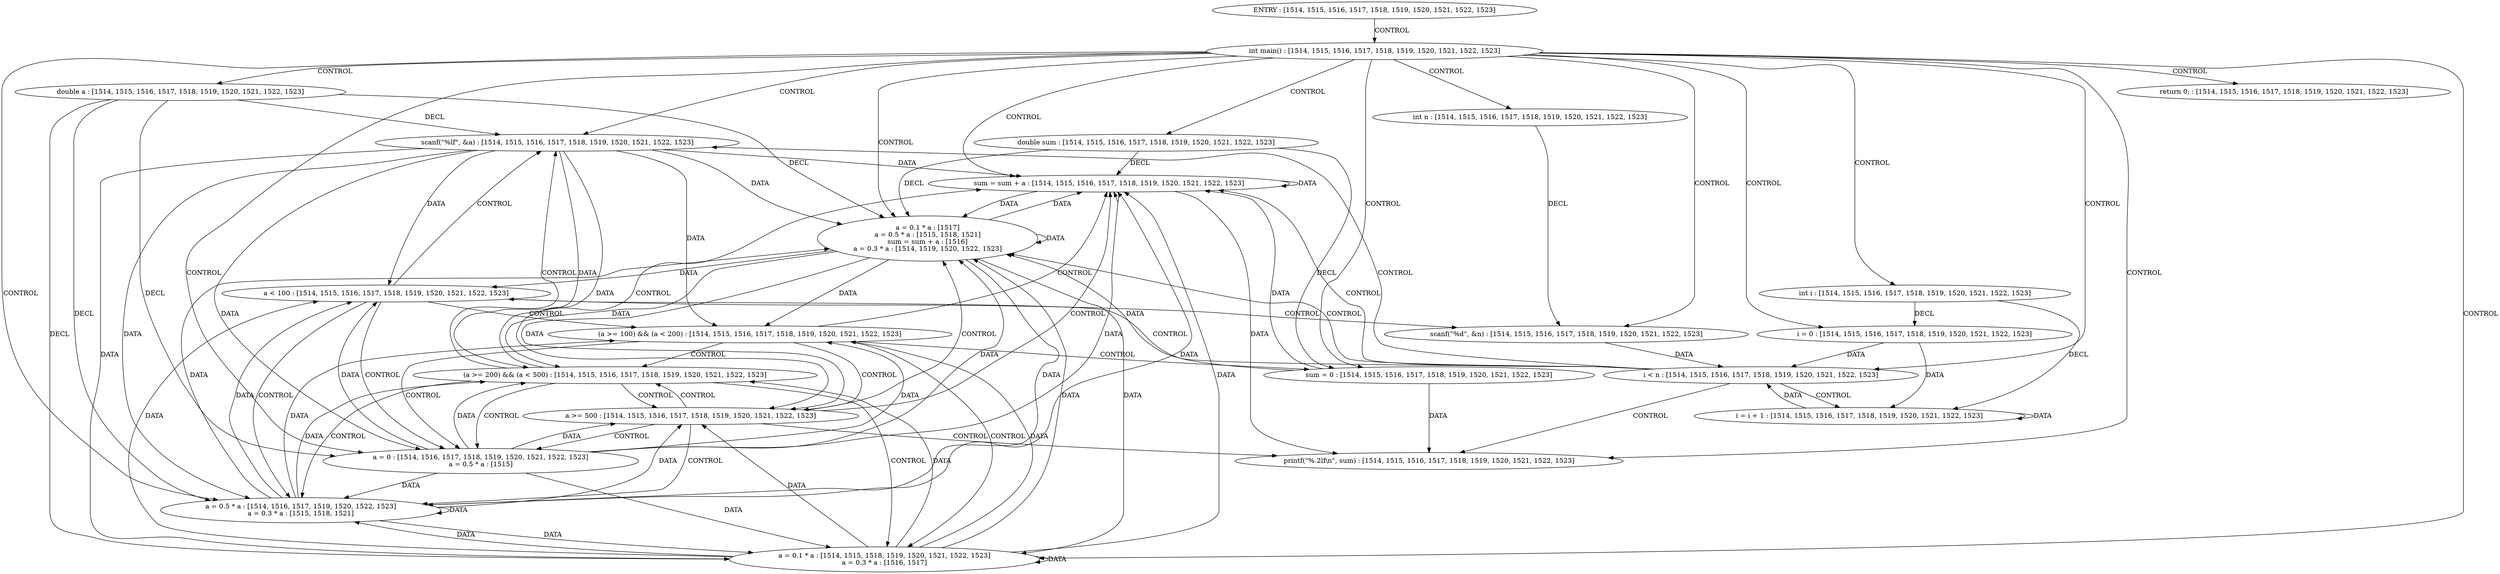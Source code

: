 digraph G {
  1 [ label="scanf(\"%lf\", &a) : [1514, 1515, 1516, 1517, 1518, 1519, 1520, 1521, 1522, 1523]
" ];
  2 [ label="scanf(\"%d\", &n) : [1514, 1515, 1516, 1517, 1518, 1519, 1520, 1521, 1522, 1523]
" ];
  3 [ label="printf(\"%.2lf\\n\", sum) : [1514, 1515, 1516, 1517, 1518, 1519, 1520, 1521, 1522, 1523]
" ];
  4 [ label="ENTRY : [1514, 1515, 1516, 1517, 1518, 1519, 1520, 1521, 1522, 1523]
" ];
  5 [ label="double a : [1514, 1515, 1516, 1517, 1518, 1519, 1520, 1521, 1522, 1523]
" ];
  6 [ label="int i : [1514, 1515, 1516, 1517, 1518, 1519, 1520, 1521, 1522, 1523]
" ];
  7 [ label="double sum : [1514, 1515, 1516, 1517, 1518, 1519, 1520, 1521, 1522, 1523]
" ];
  8 [ label="int n : [1514, 1515, 1516, 1517, 1518, 1519, 1520, 1521, 1522, 1523]
" ];
  9 [ label="sum = 0 : [1514, 1515, 1516, 1517, 1518, 1519, 1520, 1521, 1522, 1523]
" ];
  10 [ label="sum = sum + a : [1514, 1515, 1516, 1517, 1518, 1519, 1520, 1521, 1522, 1523]
" ];
  11 [ label="a = 0.1 * a : [1514, 1515, 1518, 1519, 1520, 1521, 1522, 1523]
a = 0.3 * a : [1516, 1517]
" ];
  12 [ label="a = 0 : [1514, 1516, 1517, 1518, 1519, 1520, 1521, 1522, 1523]
a = 0.5 * a : [1515]
" ];
  13 [ label="i = 0 : [1514, 1515, 1516, 1517, 1518, 1519, 1520, 1521, 1522, 1523]
" ];
  14 [ label="i = i + 1 : [1514, 1515, 1516, 1517, 1518, 1519, 1520, 1521, 1522, 1523]
" ];
  15 [ label="a = 0.5 * a : [1514, 1516, 1517, 1519, 1520, 1522, 1523]
a = 0.3 * a : [1515, 1518, 1521]
" ];
  16 [ label="a = 0.1 * a : [1517]
a = 0.5 * a : [1515, 1518, 1521]
sum = sum + a : [1516]
a = 0.3 * a : [1514, 1519, 1520, 1522, 1523]
" ];
  17 [ label="(a >= 100) && (a < 200) : [1514, 1515, 1516, 1517, 1518, 1519, 1520, 1521, 1522, 1523]
" ];
  18 [ label="return 0; : [1514, 1515, 1516, 1517, 1518, 1519, 1520, 1521, 1522, 1523]
" ];
  19 [ label="a >= 500 : [1514, 1515, 1516, 1517, 1518, 1519, 1520, 1521, 1522, 1523]
" ];
  20 [ label="(a >= 200) && (a < 500) : [1514, 1515, 1516, 1517, 1518, 1519, 1520, 1521, 1522, 1523]
" ];
  21 [ label="i < n : [1514, 1515, 1516, 1517, 1518, 1519, 1520, 1521, 1522, 1523]
" ];
  22 [ label="int main() : [1514, 1515, 1516, 1517, 1518, 1519, 1520, 1521, 1522, 1523]
" ];
  23 [ label="a < 100 : [1514, 1515, 1516, 1517, 1518, 1519, 1520, 1521, 1522, 1523]
" ];
  4 -> 22 [ label="CONTROL" ];
  22 -> 6 [ label="CONTROL" ];
  22 -> 8 [ label="CONTROL" ];
  22 -> 5 [ label="CONTROL" ];
  22 -> 7 [ label="CONTROL" ];
  22 -> 9 [ label="CONTROL" ];
  22 -> 2 [ label="CONTROL" ];
  22 -> 13 [ label="CONTROL" ];
  22 -> 21 [ label="CONTROL" ];
  22 -> 3 [ label="CONTROL" ];
  22 -> 18 [ label="CONTROL" ];
  21 -> 1 [ label="CONTROL" ];
  21 -> 23 [ label="CONTROL" ];
  21 -> 16 [ label="CONTROL" ];
  21 -> 14 [ label="CONTROL" ];
  23 -> 12 [ label="CONTROL" ];
  23 -> 17 [ label="CONTROL" ];
  17 -> 11 [ label="CONTROL" ];
  17 -> 20 [ label="CONTROL" ];
  20 -> 15 [ label="CONTROL" ];
  20 -> 19 [ label="CONTROL" ];
  19 -> 10 [ label="CONTROL" ];
  9 -> 10 [ label="DATA" ];
  9 -> 3 [ label="DATA" ];
  2 -> 21 [ label="DATA" ];
  13 -> 21 [ label="DATA" ];
  13 -> 14 [ label="DATA" ];
  1 -> 23 [ label="DATA" ];
  1 -> 12 [ label="DATA" ];
  1 -> 17 [ label="DATA" ];
  1 -> 11 [ label="DATA" ];
  1 -> 20 [ label="DATA" ];
  1 -> 15 [ label="DATA" ];
  1 -> 19 [ label="DATA" ];
  1 -> 10 [ label="DATA" ];
  1 -> 16 [ label="DATA" ];
  12 -> 16 [ label="DATA" ];
  11 -> 16 [ label="DATA" ];
  15 -> 16 [ label="DATA" ];
  10 -> 10 [ label="DATA" ];
  10 -> 3 [ label="DATA" ];
  14 -> 21 [ label="DATA" ];
  14 -> 14 [ label="DATA" ];
  6 -> 14 [ label="DECL" ];
  6 -> 13 [ label="DECL" ];
  8 -> 2 [ label="DECL" ];
  5 -> 16 [ label="DECL" ];
  5 -> 1 [ label="DECL" ];
  5 -> 12 [ label="DECL" ];
  5 -> 11 [ label="DECL" ];
  5 -> 15 [ label="DECL" ];
  7 -> 10 [ label="DECL" ];
  7 -> 9 [ label="DECL" ];
  22 -> 16 [ label="CONTROL" ];
  21 -> 3 [ label="CONTROL" ];
  17 -> 10 [ label="CONTROL" ];
  20 -> 11 [ label="CONTROL" ];
  19 -> 15 [ label="CONTROL" ];
  9 -> 16 [ label="DATA" ];
  10 -> 16 [ label="DATA" ];
  7 -> 16 [ label="DECL" ];
  22 -> 10 [ label="CONTROL" ];
  17 -> 19 [ label="CONTROL" ];
  19 -> 16 [ label="CONTROL" ];
  19 -> 20 [ label="CONTROL" ];
  12 -> 10 [ label="DATA" ];
  11 -> 10 [ label="DATA" ];
  16 -> 10 [ label="DATA" ];
  15 -> 10 [ label="DATA" ];
  21 -> 10 [ label="CONTROL" ];
  23 -> 1 [ label="CONTROL" ];
  17 -> 12 [ label="CONTROL" ];
  16 -> 16 [ label="DATA" ];
  16 -> 23 [ label="DATA" ];
  16 -> 17 [ label="DATA" ];
  16 -> 20 [ label="DATA" ];
  16 -> 11 [ label="DATA" ];
  16 -> 19 [ label="DATA" ];
  16 -> 15 [ label="DATA" ];
  20 -> 10 [ label="CONTROL" ];
  22 -> 12 [ label="CONTROL" ];
  23 -> 2 [ label="CONTROL" ];
  22 -> 15 [ label="CONTROL" ];
  19 -> 3 [ label="CONTROL" ];
  22 -> 1 [ label="CONTROL" ];
  23 -> 15 [ label="CONTROL" ];
  20 -> 12 [ label="CONTROL" ];
  15 -> 23 [ label="DATA" ];
  15 -> 15 [ label="DATA" ];
  15 -> 17 [ label="DATA" ];
  15 -> 11 [ label="DATA" ];
  15 -> 20 [ label="DATA" ];
  15 -> 19 [ label="DATA" ];
  11 -> 23 [ label="DATA" ];
  11 -> 15 [ label="DATA" ];
  11 -> 17 [ label="DATA" ];
  11 -> 11 [ label="DATA" ];
  11 -> 20 [ label="DATA" ];
  11 -> 19 [ label="DATA" ];
  12 -> 23 [ label="DATA" ];
  12 -> 15 [ label="DATA" ];
  12 -> 17 [ label="DATA" ];
  12 -> 11 [ label="DATA" ];
  12 -> 20 [ label="DATA" ];
  12 -> 19 [ label="DATA" ];
  20 -> 1 [ label="CONTROL" ];
  19 -> 12 [ label="CONTROL" ];
  22 -> 11 [ label="CONTROL" ];
  17 -> 9 [ label="CONTROL" ];
}
